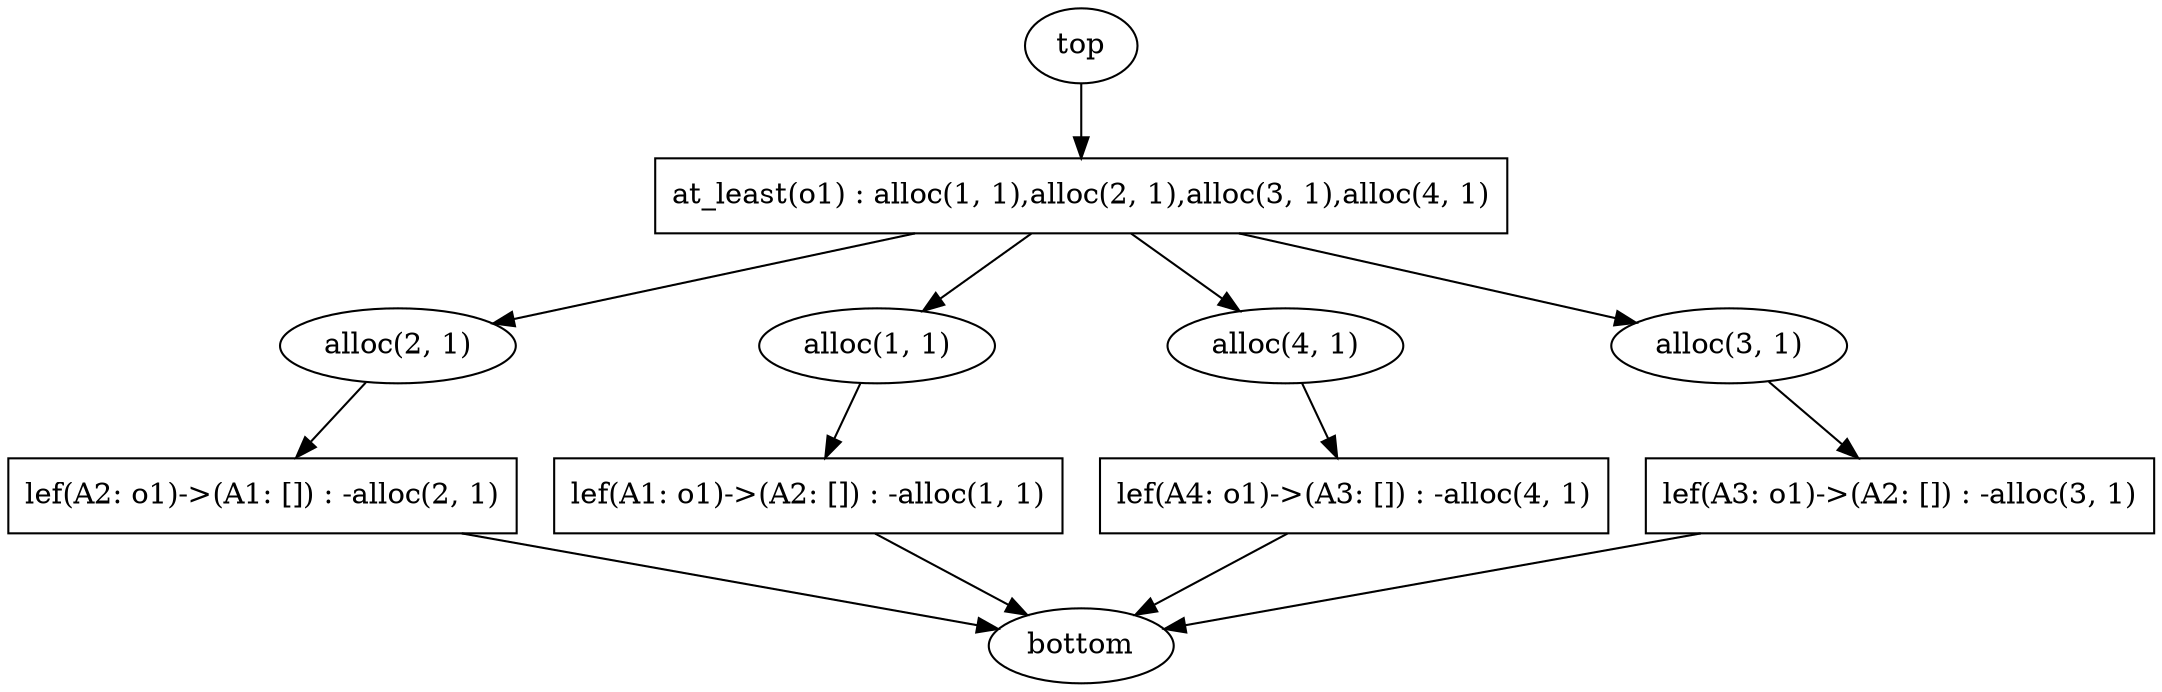 digraph G {
n0 [shape=ellipse, label="top"];
n1 [shape=ellipse, label="bottom"];
n2 [shape=box, label="at_least(o1) : alloc(1, 1),alloc(2, 1),alloc(3, 1),alloc(4, 1)"];
n3 [shape=box, label="lef(A1: o1)->(A2: []) : -alloc(1, 1)"];
n4 [shape=box, label="lef(A2: o1)->(A1: []) : -alloc(2, 1)"];
n5 [shape=box, label="lef(A3: o1)->(A2: []) : -alloc(3, 1)"];
n6 [shape=box, label="lef(A4: o1)->(A3: []) : -alloc(4, 1)"];
n7 [shape=ellipse, label="alloc(2, 1)"];
n8 [shape=ellipse, label="alloc(1, 1)"];
n9 [shape=ellipse, label="alloc(4, 1)"];
n10 [shape=ellipse, label="alloc(3, 1)"];
n0 -> n2 ;
n2 -> n7 ;
n2 -> n8 ;
n2 -> n9 ;
n2 -> n10 ;
n3 -> n1 ;
n4 -> n1 ;
n5 -> n1 ;
n6 -> n1 ;
n7 -> n4 ;
n8 -> n3 ;
n9 -> n6 ;
n10 -> n5 ;
}
